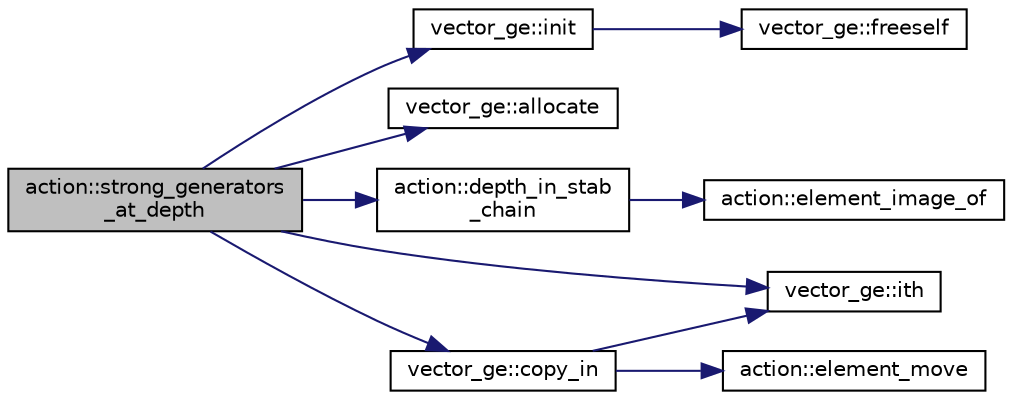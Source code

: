 digraph "action::strong_generators_at_depth"
{
  edge [fontname="Helvetica",fontsize="10",labelfontname="Helvetica",labelfontsize="10"];
  node [fontname="Helvetica",fontsize="10",shape=record];
  rankdir="LR";
  Node35078 [label="action::strong_generators\l_at_depth",height=0.2,width=0.4,color="black", fillcolor="grey75", style="filled", fontcolor="black"];
  Node35078 -> Node35079 [color="midnightblue",fontsize="10",style="solid",fontname="Helvetica"];
  Node35079 [label="vector_ge::init",height=0.2,width=0.4,color="black", fillcolor="white", style="filled",URL="$d4/d6e/classvector__ge.html#afe1d6befd1f1501e6be34afbaa9d30a8"];
  Node35079 -> Node35080 [color="midnightblue",fontsize="10",style="solid",fontname="Helvetica"];
  Node35080 [label="vector_ge::freeself",height=0.2,width=0.4,color="black", fillcolor="white", style="filled",URL="$d4/d6e/classvector__ge.html#aa002e4b715cc73a9b8b367d29700b452"];
  Node35078 -> Node35081 [color="midnightblue",fontsize="10",style="solid",fontname="Helvetica"];
  Node35081 [label="vector_ge::allocate",height=0.2,width=0.4,color="black", fillcolor="white", style="filled",URL="$d4/d6e/classvector__ge.html#a35b062a9201b30f0a87bf87702d243ae"];
  Node35078 -> Node35082 [color="midnightblue",fontsize="10",style="solid",fontname="Helvetica"];
  Node35082 [label="action::depth_in_stab\l_chain",height=0.2,width=0.4,color="black", fillcolor="white", style="filled",URL="$d2/d86/classaction.html#a10b3912651ec1f73a5b1f2f4bc1f4fd2"];
  Node35082 -> Node35083 [color="midnightblue",fontsize="10",style="solid",fontname="Helvetica"];
  Node35083 [label="action::element_image_of",height=0.2,width=0.4,color="black", fillcolor="white", style="filled",URL="$d2/d86/classaction.html#ae09559d4537a048fc860f8a74a31393d"];
  Node35078 -> Node35084 [color="midnightblue",fontsize="10",style="solid",fontname="Helvetica"];
  Node35084 [label="vector_ge::ith",height=0.2,width=0.4,color="black", fillcolor="white", style="filled",URL="$d4/d6e/classvector__ge.html#a1ff002e8b746a9beb119d57dcd4a15ff"];
  Node35078 -> Node35085 [color="midnightblue",fontsize="10",style="solid",fontname="Helvetica"];
  Node35085 [label="vector_ge::copy_in",height=0.2,width=0.4,color="black", fillcolor="white", style="filled",URL="$d4/d6e/classvector__ge.html#ad02ebf2d4e8bbf095685aea921999145"];
  Node35085 -> Node35084 [color="midnightblue",fontsize="10",style="solid",fontname="Helvetica"];
  Node35085 -> Node35086 [color="midnightblue",fontsize="10",style="solid",fontname="Helvetica"];
  Node35086 [label="action::element_move",height=0.2,width=0.4,color="black", fillcolor="white", style="filled",URL="$d2/d86/classaction.html#a550947491bbb534d3d7951f50198a874"];
}
